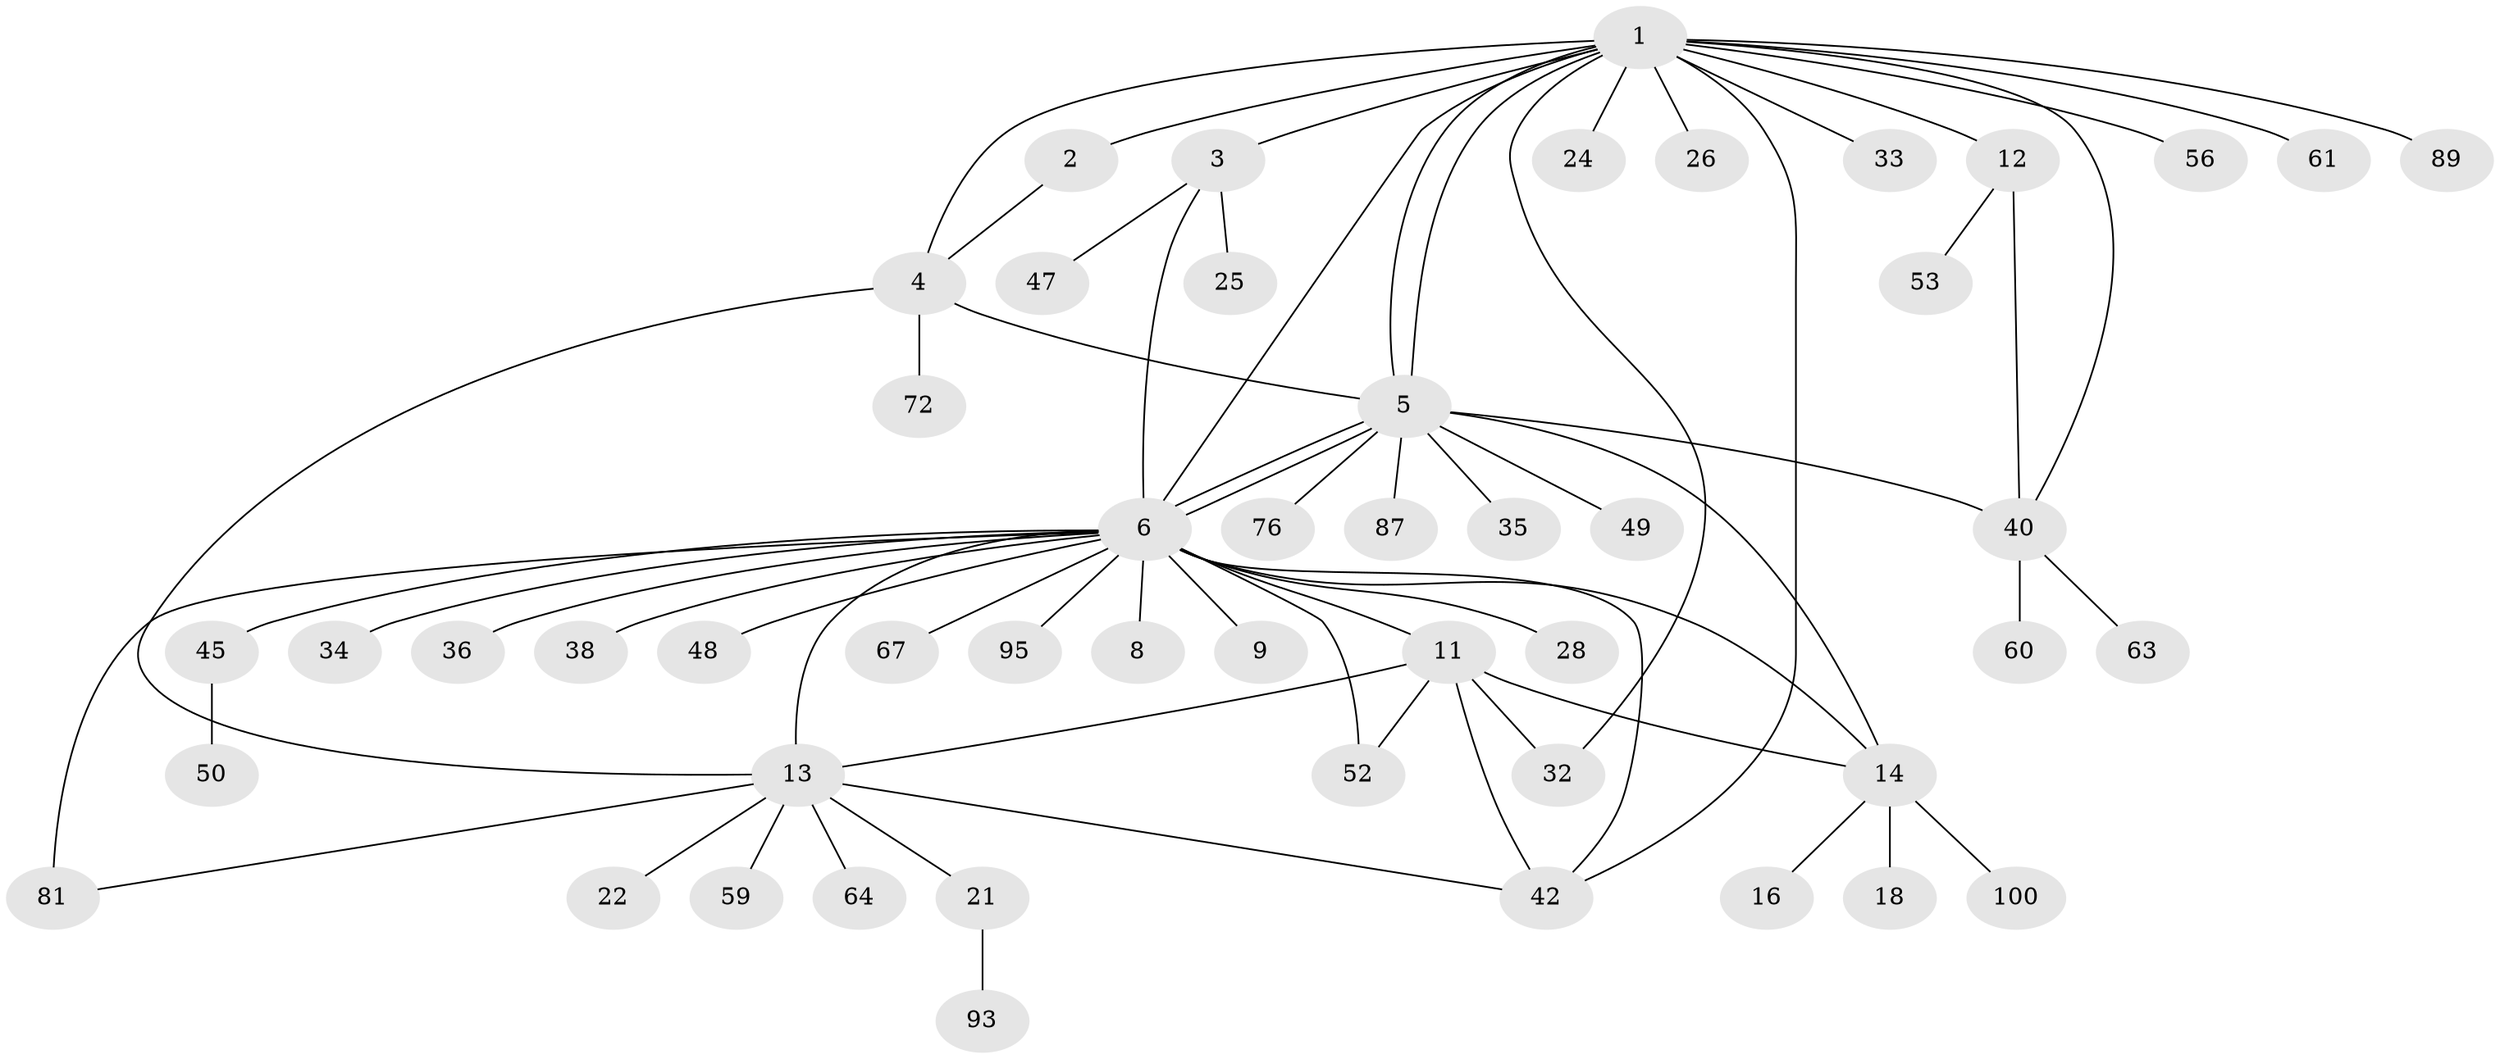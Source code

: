 // original degree distribution, {16: 0.01, 2: 0.18, 4: 0.07, 5: 0.05, 12: 0.01, 18: 0.01, 6: 0.03, 1: 0.5, 10: 0.02, 8: 0.01, 7: 0.01, 3: 0.1}
// Generated by graph-tools (version 1.1) at 2025/14/03/09/25 04:14:35]
// undirected, 50 vertices, 67 edges
graph export_dot {
graph [start="1"]
  node [color=gray90,style=filled];
  1;
  2;
  3;
  4;
  5 [super="+43+7"];
  6 [super="+69+15+74+27+70+17+10"];
  8;
  9;
  11 [super="+44+19+29+82"];
  12 [super="+23"];
  13 [super="+37"];
  14;
  16;
  18 [super="+71"];
  21;
  22;
  24;
  25;
  26;
  28;
  32 [super="+65+39"];
  33;
  34;
  35;
  36;
  38;
  40 [super="+62+58"];
  42 [super="+78+84"];
  45 [super="+46"];
  47;
  48;
  49;
  50;
  52 [super="+77"];
  53;
  56;
  59;
  60;
  61 [super="+73"];
  63;
  64;
  67;
  72;
  76;
  81 [super="+97"];
  87;
  89;
  93;
  95;
  100;
  1 -- 2;
  1 -- 3;
  1 -- 4;
  1 -- 5;
  1 -- 5;
  1 -- 12;
  1 -- 24;
  1 -- 26;
  1 -- 32;
  1 -- 33;
  1 -- 56;
  1 -- 61;
  1 -- 89;
  1 -- 42;
  1 -- 6;
  1 -- 40;
  2 -- 4;
  3 -- 25;
  3 -- 47;
  3 -- 6;
  4 -- 13;
  4 -- 72;
  4 -- 5;
  5 -- 6 [weight=3];
  5 -- 6;
  5 -- 35;
  5 -- 40 [weight=2];
  5 -- 49;
  5 -- 76;
  5 -- 87;
  5 -- 14;
  6 -- 8;
  6 -- 9;
  6 -- 14;
  6 -- 81 [weight=2];
  6 -- 48;
  6 -- 67;
  6 -- 95;
  6 -- 34;
  6 -- 52;
  6 -- 36;
  6 -- 11 [weight=3];
  6 -- 42;
  6 -- 13;
  6 -- 45;
  6 -- 28;
  6 -- 38;
  11 -- 13;
  11 -- 32;
  11 -- 52;
  11 -- 42;
  11 -- 14;
  12 -- 40;
  12 -- 53;
  13 -- 21;
  13 -- 22;
  13 -- 64;
  13 -- 81;
  13 -- 42;
  13 -- 59;
  14 -- 16;
  14 -- 18;
  14 -- 100;
  21 -- 93;
  40 -- 60;
  40 -- 63;
  45 -- 50;
}
